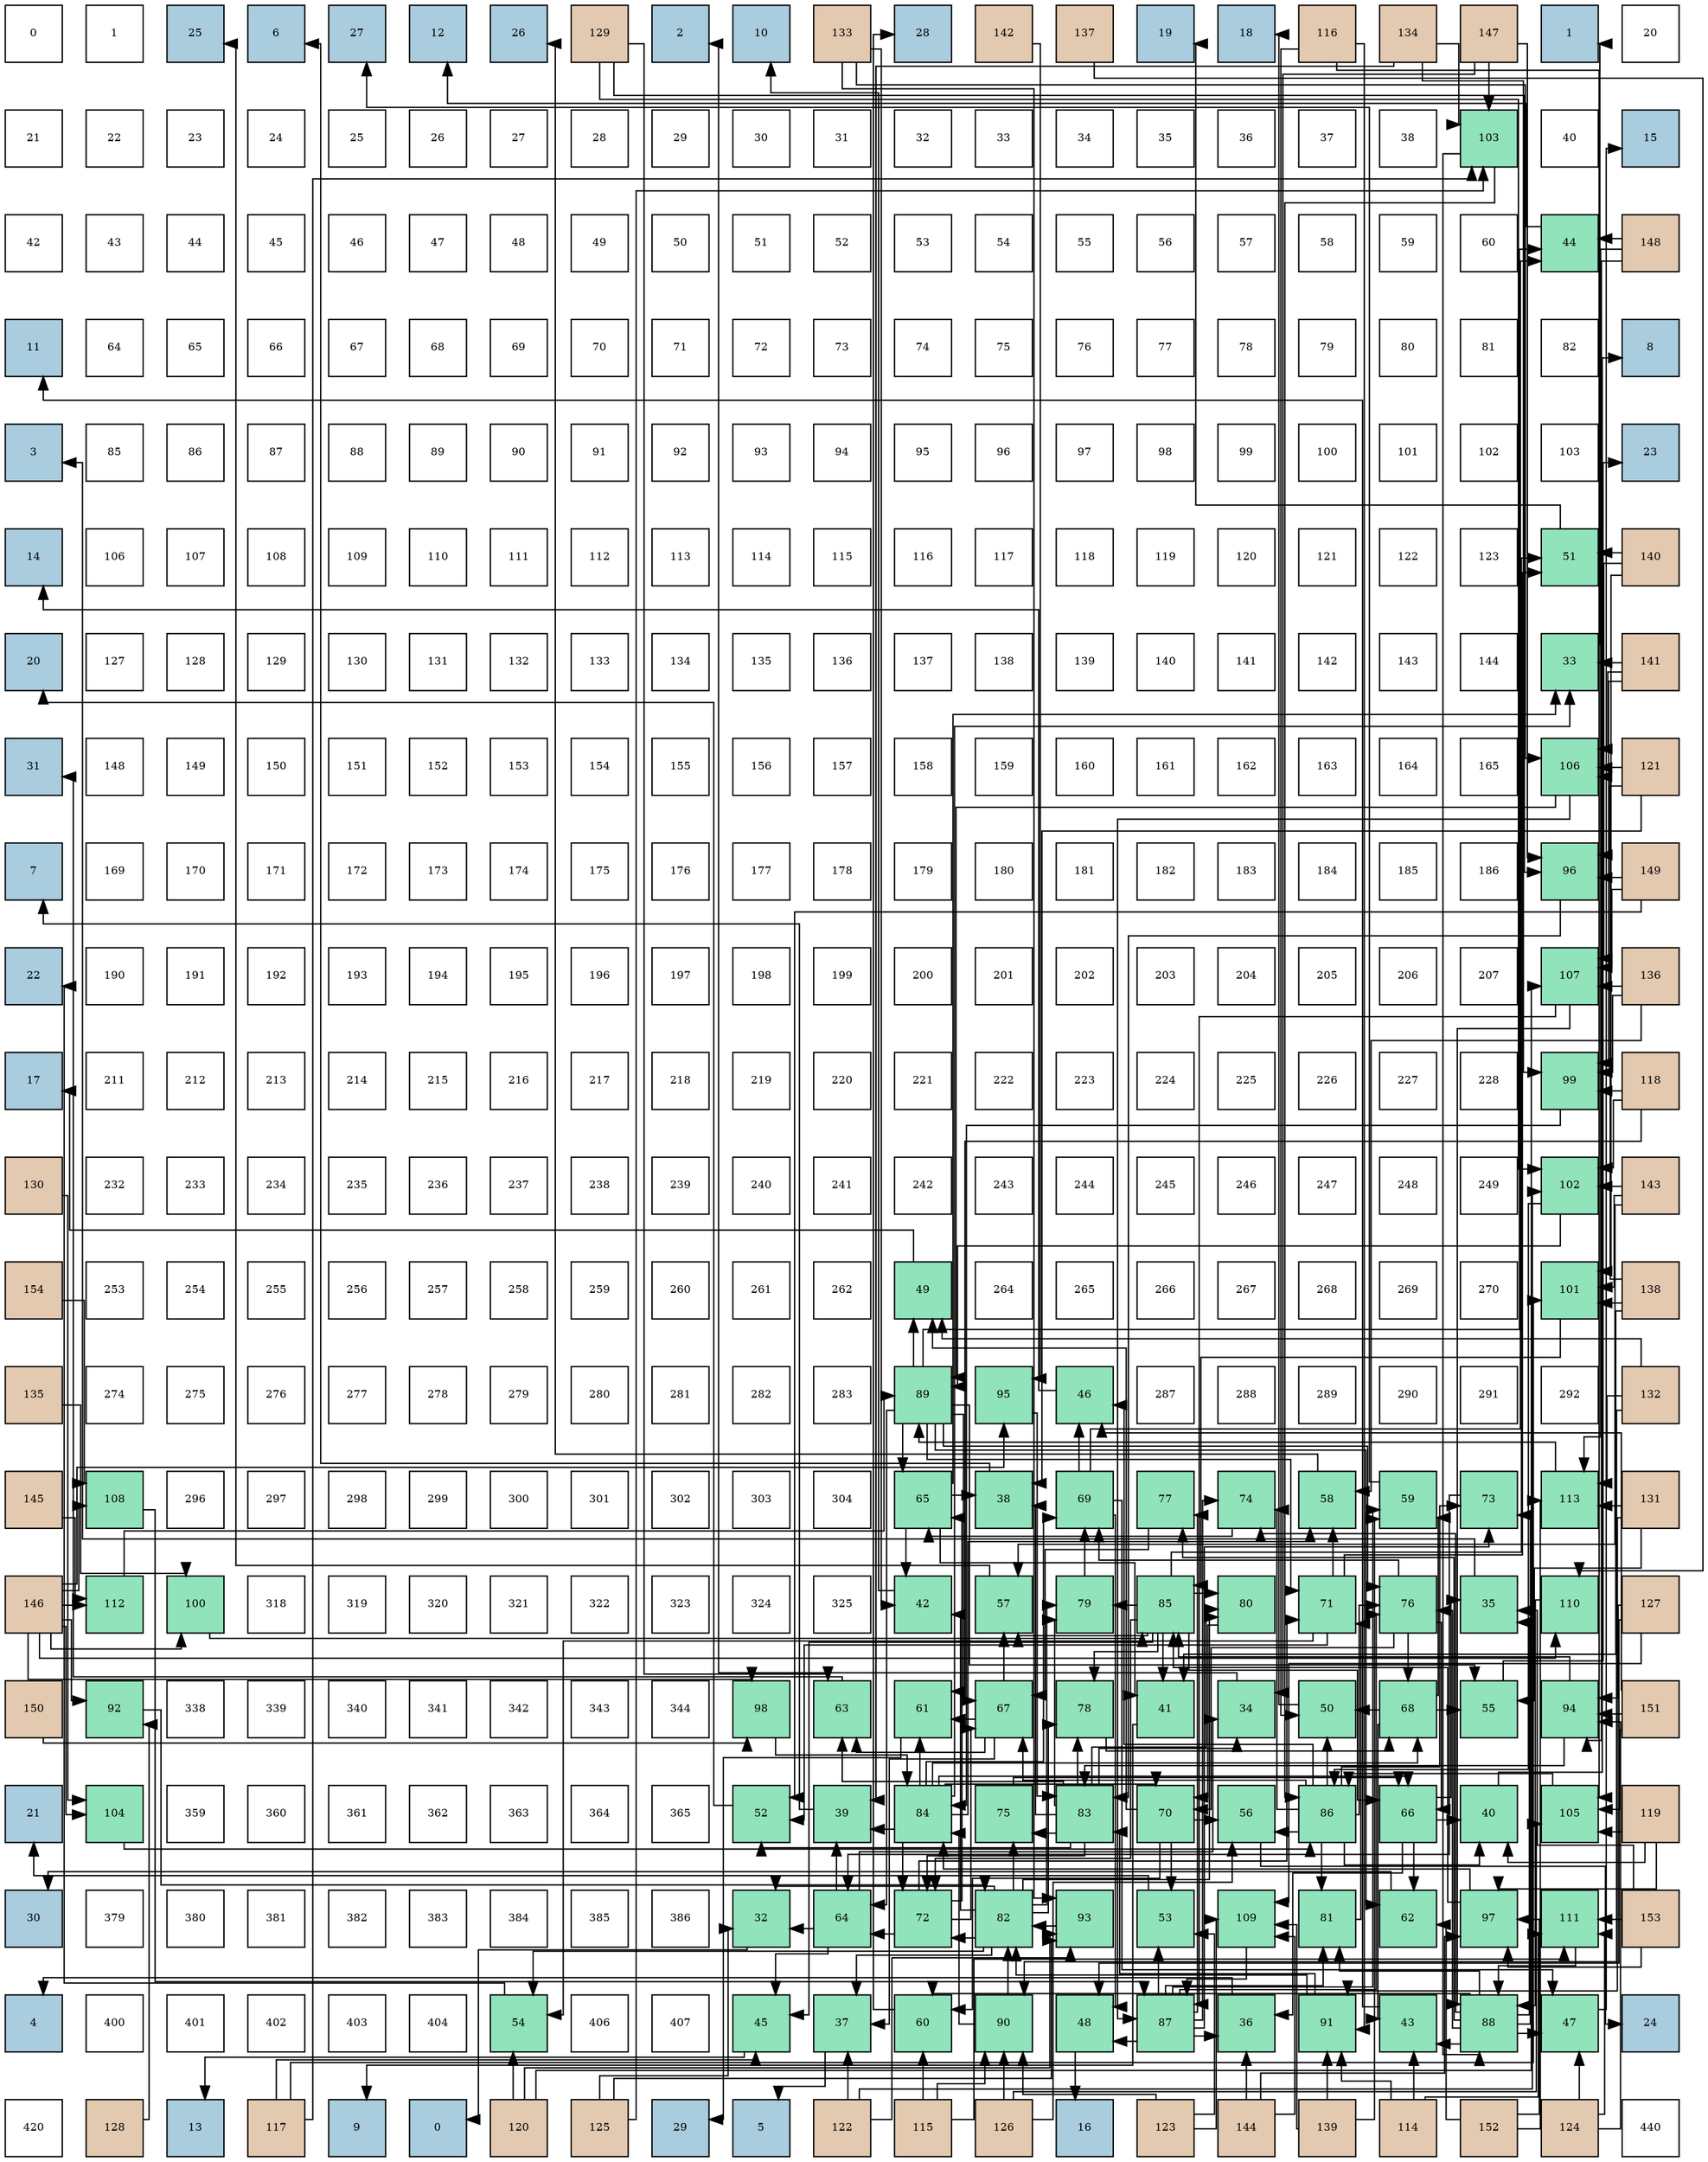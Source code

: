digraph layout{
 rankdir=TB;
 splines=ortho;
 node [style=filled shape=square fixedsize=true width=0.6];
0[label="0", fontsize=8, fillcolor="#ffffff"];
1[label="1", fontsize=8, fillcolor="#ffffff"];
2[label="25", fontsize=8, fillcolor="#a9ccde"];
3[label="6", fontsize=8, fillcolor="#a9ccde"];
4[label="27", fontsize=8, fillcolor="#a9ccde"];
5[label="12", fontsize=8, fillcolor="#a9ccde"];
6[label="26", fontsize=8, fillcolor="#a9ccde"];
7[label="129", fontsize=8, fillcolor="#e3c9af"];
8[label="2", fontsize=8, fillcolor="#a9ccde"];
9[label="10", fontsize=8, fillcolor="#a9ccde"];
10[label="133", fontsize=8, fillcolor="#e3c9af"];
11[label="28", fontsize=8, fillcolor="#a9ccde"];
12[label="142", fontsize=8, fillcolor="#e3c9af"];
13[label="137", fontsize=8, fillcolor="#e3c9af"];
14[label="19", fontsize=8, fillcolor="#a9ccde"];
15[label="18", fontsize=8, fillcolor="#a9ccde"];
16[label="116", fontsize=8, fillcolor="#e3c9af"];
17[label="134", fontsize=8, fillcolor="#e3c9af"];
18[label="147", fontsize=8, fillcolor="#e3c9af"];
19[label="1", fontsize=8, fillcolor="#a9ccde"];
20[label="20", fontsize=8, fillcolor="#ffffff"];
21[label="21", fontsize=8, fillcolor="#ffffff"];
22[label="22", fontsize=8, fillcolor="#ffffff"];
23[label="23", fontsize=8, fillcolor="#ffffff"];
24[label="24", fontsize=8, fillcolor="#ffffff"];
25[label="25", fontsize=8, fillcolor="#ffffff"];
26[label="26", fontsize=8, fillcolor="#ffffff"];
27[label="27", fontsize=8, fillcolor="#ffffff"];
28[label="28", fontsize=8, fillcolor="#ffffff"];
29[label="29", fontsize=8, fillcolor="#ffffff"];
30[label="30", fontsize=8, fillcolor="#ffffff"];
31[label="31", fontsize=8, fillcolor="#ffffff"];
32[label="32", fontsize=8, fillcolor="#ffffff"];
33[label="33", fontsize=8, fillcolor="#ffffff"];
34[label="34", fontsize=8, fillcolor="#ffffff"];
35[label="35", fontsize=8, fillcolor="#ffffff"];
36[label="36", fontsize=8, fillcolor="#ffffff"];
37[label="37", fontsize=8, fillcolor="#ffffff"];
38[label="38", fontsize=8, fillcolor="#ffffff"];
39[label="103", fontsize=8, fillcolor="#91e3bb"];
40[label="40", fontsize=8, fillcolor="#ffffff"];
41[label="15", fontsize=8, fillcolor="#a9ccde"];
42[label="42", fontsize=8, fillcolor="#ffffff"];
43[label="43", fontsize=8, fillcolor="#ffffff"];
44[label="44", fontsize=8, fillcolor="#ffffff"];
45[label="45", fontsize=8, fillcolor="#ffffff"];
46[label="46", fontsize=8, fillcolor="#ffffff"];
47[label="47", fontsize=8, fillcolor="#ffffff"];
48[label="48", fontsize=8, fillcolor="#ffffff"];
49[label="49", fontsize=8, fillcolor="#ffffff"];
50[label="50", fontsize=8, fillcolor="#ffffff"];
51[label="51", fontsize=8, fillcolor="#ffffff"];
52[label="52", fontsize=8, fillcolor="#ffffff"];
53[label="53", fontsize=8, fillcolor="#ffffff"];
54[label="54", fontsize=8, fillcolor="#ffffff"];
55[label="55", fontsize=8, fillcolor="#ffffff"];
56[label="56", fontsize=8, fillcolor="#ffffff"];
57[label="57", fontsize=8, fillcolor="#ffffff"];
58[label="58", fontsize=8, fillcolor="#ffffff"];
59[label="59", fontsize=8, fillcolor="#ffffff"];
60[label="60", fontsize=8, fillcolor="#ffffff"];
61[label="44", fontsize=8, fillcolor="#91e3bb"];
62[label="148", fontsize=8, fillcolor="#e3c9af"];
63[label="11", fontsize=8, fillcolor="#a9ccde"];
64[label="64", fontsize=8, fillcolor="#ffffff"];
65[label="65", fontsize=8, fillcolor="#ffffff"];
66[label="66", fontsize=8, fillcolor="#ffffff"];
67[label="67", fontsize=8, fillcolor="#ffffff"];
68[label="68", fontsize=8, fillcolor="#ffffff"];
69[label="69", fontsize=8, fillcolor="#ffffff"];
70[label="70", fontsize=8, fillcolor="#ffffff"];
71[label="71", fontsize=8, fillcolor="#ffffff"];
72[label="72", fontsize=8, fillcolor="#ffffff"];
73[label="73", fontsize=8, fillcolor="#ffffff"];
74[label="74", fontsize=8, fillcolor="#ffffff"];
75[label="75", fontsize=8, fillcolor="#ffffff"];
76[label="76", fontsize=8, fillcolor="#ffffff"];
77[label="77", fontsize=8, fillcolor="#ffffff"];
78[label="78", fontsize=8, fillcolor="#ffffff"];
79[label="79", fontsize=8, fillcolor="#ffffff"];
80[label="80", fontsize=8, fillcolor="#ffffff"];
81[label="81", fontsize=8, fillcolor="#ffffff"];
82[label="82", fontsize=8, fillcolor="#ffffff"];
83[label="8", fontsize=8, fillcolor="#a9ccde"];
84[label="3", fontsize=8, fillcolor="#a9ccde"];
85[label="85", fontsize=8, fillcolor="#ffffff"];
86[label="86", fontsize=8, fillcolor="#ffffff"];
87[label="87", fontsize=8, fillcolor="#ffffff"];
88[label="88", fontsize=8, fillcolor="#ffffff"];
89[label="89", fontsize=8, fillcolor="#ffffff"];
90[label="90", fontsize=8, fillcolor="#ffffff"];
91[label="91", fontsize=8, fillcolor="#ffffff"];
92[label="92", fontsize=8, fillcolor="#ffffff"];
93[label="93", fontsize=8, fillcolor="#ffffff"];
94[label="94", fontsize=8, fillcolor="#ffffff"];
95[label="95", fontsize=8, fillcolor="#ffffff"];
96[label="96", fontsize=8, fillcolor="#ffffff"];
97[label="97", fontsize=8, fillcolor="#ffffff"];
98[label="98", fontsize=8, fillcolor="#ffffff"];
99[label="99", fontsize=8, fillcolor="#ffffff"];
100[label="100", fontsize=8, fillcolor="#ffffff"];
101[label="101", fontsize=8, fillcolor="#ffffff"];
102[label="102", fontsize=8, fillcolor="#ffffff"];
103[label="103", fontsize=8, fillcolor="#ffffff"];
104[label="23", fontsize=8, fillcolor="#a9ccde"];
105[label="14", fontsize=8, fillcolor="#a9ccde"];
106[label="106", fontsize=8, fillcolor="#ffffff"];
107[label="107", fontsize=8, fillcolor="#ffffff"];
108[label="108", fontsize=8, fillcolor="#ffffff"];
109[label="109", fontsize=8, fillcolor="#ffffff"];
110[label="110", fontsize=8, fillcolor="#ffffff"];
111[label="111", fontsize=8, fillcolor="#ffffff"];
112[label="112", fontsize=8, fillcolor="#ffffff"];
113[label="113", fontsize=8, fillcolor="#ffffff"];
114[label="114", fontsize=8, fillcolor="#ffffff"];
115[label="115", fontsize=8, fillcolor="#ffffff"];
116[label="116", fontsize=8, fillcolor="#ffffff"];
117[label="117", fontsize=8, fillcolor="#ffffff"];
118[label="118", fontsize=8, fillcolor="#ffffff"];
119[label="119", fontsize=8, fillcolor="#ffffff"];
120[label="120", fontsize=8, fillcolor="#ffffff"];
121[label="121", fontsize=8, fillcolor="#ffffff"];
122[label="122", fontsize=8, fillcolor="#ffffff"];
123[label="123", fontsize=8, fillcolor="#ffffff"];
124[label="51", fontsize=8, fillcolor="#91e3bb"];
125[label="140", fontsize=8, fillcolor="#e3c9af"];
126[label="20", fontsize=8, fillcolor="#a9ccde"];
127[label="127", fontsize=8, fillcolor="#ffffff"];
128[label="128", fontsize=8, fillcolor="#ffffff"];
129[label="129", fontsize=8, fillcolor="#ffffff"];
130[label="130", fontsize=8, fillcolor="#ffffff"];
131[label="131", fontsize=8, fillcolor="#ffffff"];
132[label="132", fontsize=8, fillcolor="#ffffff"];
133[label="133", fontsize=8, fillcolor="#ffffff"];
134[label="134", fontsize=8, fillcolor="#ffffff"];
135[label="135", fontsize=8, fillcolor="#ffffff"];
136[label="136", fontsize=8, fillcolor="#ffffff"];
137[label="137", fontsize=8, fillcolor="#ffffff"];
138[label="138", fontsize=8, fillcolor="#ffffff"];
139[label="139", fontsize=8, fillcolor="#ffffff"];
140[label="140", fontsize=8, fillcolor="#ffffff"];
141[label="141", fontsize=8, fillcolor="#ffffff"];
142[label="142", fontsize=8, fillcolor="#ffffff"];
143[label="143", fontsize=8, fillcolor="#ffffff"];
144[label="144", fontsize=8, fillcolor="#ffffff"];
145[label="33", fontsize=8, fillcolor="#91e3bb"];
146[label="141", fontsize=8, fillcolor="#e3c9af"];
147[label="31", fontsize=8, fillcolor="#a9ccde"];
148[label="148", fontsize=8, fillcolor="#ffffff"];
149[label="149", fontsize=8, fillcolor="#ffffff"];
150[label="150", fontsize=8, fillcolor="#ffffff"];
151[label="151", fontsize=8, fillcolor="#ffffff"];
152[label="152", fontsize=8, fillcolor="#ffffff"];
153[label="153", fontsize=8, fillcolor="#ffffff"];
154[label="154", fontsize=8, fillcolor="#ffffff"];
155[label="155", fontsize=8, fillcolor="#ffffff"];
156[label="156", fontsize=8, fillcolor="#ffffff"];
157[label="157", fontsize=8, fillcolor="#ffffff"];
158[label="158", fontsize=8, fillcolor="#ffffff"];
159[label="159", fontsize=8, fillcolor="#ffffff"];
160[label="160", fontsize=8, fillcolor="#ffffff"];
161[label="161", fontsize=8, fillcolor="#ffffff"];
162[label="162", fontsize=8, fillcolor="#ffffff"];
163[label="163", fontsize=8, fillcolor="#ffffff"];
164[label="164", fontsize=8, fillcolor="#ffffff"];
165[label="165", fontsize=8, fillcolor="#ffffff"];
166[label="106", fontsize=8, fillcolor="#91e3bb"];
167[label="121", fontsize=8, fillcolor="#e3c9af"];
168[label="7", fontsize=8, fillcolor="#a9ccde"];
169[label="169", fontsize=8, fillcolor="#ffffff"];
170[label="170", fontsize=8, fillcolor="#ffffff"];
171[label="171", fontsize=8, fillcolor="#ffffff"];
172[label="172", fontsize=8, fillcolor="#ffffff"];
173[label="173", fontsize=8, fillcolor="#ffffff"];
174[label="174", fontsize=8, fillcolor="#ffffff"];
175[label="175", fontsize=8, fillcolor="#ffffff"];
176[label="176", fontsize=8, fillcolor="#ffffff"];
177[label="177", fontsize=8, fillcolor="#ffffff"];
178[label="178", fontsize=8, fillcolor="#ffffff"];
179[label="179", fontsize=8, fillcolor="#ffffff"];
180[label="180", fontsize=8, fillcolor="#ffffff"];
181[label="181", fontsize=8, fillcolor="#ffffff"];
182[label="182", fontsize=8, fillcolor="#ffffff"];
183[label="183", fontsize=8, fillcolor="#ffffff"];
184[label="184", fontsize=8, fillcolor="#ffffff"];
185[label="185", fontsize=8, fillcolor="#ffffff"];
186[label="186", fontsize=8, fillcolor="#ffffff"];
187[label="96", fontsize=8, fillcolor="#91e3bb"];
188[label="149", fontsize=8, fillcolor="#e3c9af"];
189[label="22", fontsize=8, fillcolor="#a9ccde"];
190[label="190", fontsize=8, fillcolor="#ffffff"];
191[label="191", fontsize=8, fillcolor="#ffffff"];
192[label="192", fontsize=8, fillcolor="#ffffff"];
193[label="193", fontsize=8, fillcolor="#ffffff"];
194[label="194", fontsize=8, fillcolor="#ffffff"];
195[label="195", fontsize=8, fillcolor="#ffffff"];
196[label="196", fontsize=8, fillcolor="#ffffff"];
197[label="197", fontsize=8, fillcolor="#ffffff"];
198[label="198", fontsize=8, fillcolor="#ffffff"];
199[label="199", fontsize=8, fillcolor="#ffffff"];
200[label="200", fontsize=8, fillcolor="#ffffff"];
201[label="201", fontsize=8, fillcolor="#ffffff"];
202[label="202", fontsize=8, fillcolor="#ffffff"];
203[label="203", fontsize=8, fillcolor="#ffffff"];
204[label="204", fontsize=8, fillcolor="#ffffff"];
205[label="205", fontsize=8, fillcolor="#ffffff"];
206[label="206", fontsize=8, fillcolor="#ffffff"];
207[label="207", fontsize=8, fillcolor="#ffffff"];
208[label="107", fontsize=8, fillcolor="#91e3bb"];
209[label="136", fontsize=8, fillcolor="#e3c9af"];
210[label="17", fontsize=8, fillcolor="#a9ccde"];
211[label="211", fontsize=8, fillcolor="#ffffff"];
212[label="212", fontsize=8, fillcolor="#ffffff"];
213[label="213", fontsize=8, fillcolor="#ffffff"];
214[label="214", fontsize=8, fillcolor="#ffffff"];
215[label="215", fontsize=8, fillcolor="#ffffff"];
216[label="216", fontsize=8, fillcolor="#ffffff"];
217[label="217", fontsize=8, fillcolor="#ffffff"];
218[label="218", fontsize=8, fillcolor="#ffffff"];
219[label="219", fontsize=8, fillcolor="#ffffff"];
220[label="220", fontsize=8, fillcolor="#ffffff"];
221[label="221", fontsize=8, fillcolor="#ffffff"];
222[label="222", fontsize=8, fillcolor="#ffffff"];
223[label="223", fontsize=8, fillcolor="#ffffff"];
224[label="224", fontsize=8, fillcolor="#ffffff"];
225[label="225", fontsize=8, fillcolor="#ffffff"];
226[label="226", fontsize=8, fillcolor="#ffffff"];
227[label="227", fontsize=8, fillcolor="#ffffff"];
228[label="228", fontsize=8, fillcolor="#ffffff"];
229[label="99", fontsize=8, fillcolor="#91e3bb"];
230[label="118", fontsize=8, fillcolor="#e3c9af"];
231[label="130", fontsize=8, fillcolor="#e3c9af"];
232[label="232", fontsize=8, fillcolor="#ffffff"];
233[label="233", fontsize=8, fillcolor="#ffffff"];
234[label="234", fontsize=8, fillcolor="#ffffff"];
235[label="235", fontsize=8, fillcolor="#ffffff"];
236[label="236", fontsize=8, fillcolor="#ffffff"];
237[label="237", fontsize=8, fillcolor="#ffffff"];
238[label="238", fontsize=8, fillcolor="#ffffff"];
239[label="239", fontsize=8, fillcolor="#ffffff"];
240[label="240", fontsize=8, fillcolor="#ffffff"];
241[label="241", fontsize=8, fillcolor="#ffffff"];
242[label="242", fontsize=8, fillcolor="#ffffff"];
243[label="243", fontsize=8, fillcolor="#ffffff"];
244[label="244", fontsize=8, fillcolor="#ffffff"];
245[label="245", fontsize=8, fillcolor="#ffffff"];
246[label="246", fontsize=8, fillcolor="#ffffff"];
247[label="247", fontsize=8, fillcolor="#ffffff"];
248[label="248", fontsize=8, fillcolor="#ffffff"];
249[label="249", fontsize=8, fillcolor="#ffffff"];
250[label="102", fontsize=8, fillcolor="#91e3bb"];
251[label="143", fontsize=8, fillcolor="#e3c9af"];
252[label="154", fontsize=8, fillcolor="#e3c9af"];
253[label="253", fontsize=8, fillcolor="#ffffff"];
254[label="254", fontsize=8, fillcolor="#ffffff"];
255[label="255", fontsize=8, fillcolor="#ffffff"];
256[label="256", fontsize=8, fillcolor="#ffffff"];
257[label="257", fontsize=8, fillcolor="#ffffff"];
258[label="258", fontsize=8, fillcolor="#ffffff"];
259[label="259", fontsize=8, fillcolor="#ffffff"];
260[label="260", fontsize=8, fillcolor="#ffffff"];
261[label="261", fontsize=8, fillcolor="#ffffff"];
262[label="262", fontsize=8, fillcolor="#ffffff"];
263[label="49", fontsize=8, fillcolor="#91e3bb"];
264[label="264", fontsize=8, fillcolor="#ffffff"];
265[label="265", fontsize=8, fillcolor="#ffffff"];
266[label="266", fontsize=8, fillcolor="#ffffff"];
267[label="267", fontsize=8, fillcolor="#ffffff"];
268[label="268", fontsize=8, fillcolor="#ffffff"];
269[label="269", fontsize=8, fillcolor="#ffffff"];
270[label="270", fontsize=8, fillcolor="#ffffff"];
271[label="101", fontsize=8, fillcolor="#91e3bb"];
272[label="138", fontsize=8, fillcolor="#e3c9af"];
273[label="135", fontsize=8, fillcolor="#e3c9af"];
274[label="274", fontsize=8, fillcolor="#ffffff"];
275[label="275", fontsize=8, fillcolor="#ffffff"];
276[label="276", fontsize=8, fillcolor="#ffffff"];
277[label="277", fontsize=8, fillcolor="#ffffff"];
278[label="278", fontsize=8, fillcolor="#ffffff"];
279[label="279", fontsize=8, fillcolor="#ffffff"];
280[label="280", fontsize=8, fillcolor="#ffffff"];
281[label="281", fontsize=8, fillcolor="#ffffff"];
282[label="282", fontsize=8, fillcolor="#ffffff"];
283[label="283", fontsize=8, fillcolor="#ffffff"];
284[label="89", fontsize=8, fillcolor="#91e3bb"];
285[label="95", fontsize=8, fillcolor="#91e3bb"];
286[label="46", fontsize=8, fillcolor="#91e3bb"];
287[label="287", fontsize=8, fillcolor="#ffffff"];
288[label="288", fontsize=8, fillcolor="#ffffff"];
289[label="289", fontsize=8, fillcolor="#ffffff"];
290[label="290", fontsize=8, fillcolor="#ffffff"];
291[label="291", fontsize=8, fillcolor="#ffffff"];
292[label="292", fontsize=8, fillcolor="#ffffff"];
293[label="132", fontsize=8, fillcolor="#e3c9af"];
294[label="145", fontsize=8, fillcolor="#e3c9af"];
295[label="108", fontsize=8, fillcolor="#91e3bb"];
296[label="296", fontsize=8, fillcolor="#ffffff"];
297[label="297", fontsize=8, fillcolor="#ffffff"];
298[label="298", fontsize=8, fillcolor="#ffffff"];
299[label="299", fontsize=8, fillcolor="#ffffff"];
300[label="300", fontsize=8, fillcolor="#ffffff"];
301[label="301", fontsize=8, fillcolor="#ffffff"];
302[label="302", fontsize=8, fillcolor="#ffffff"];
303[label="303", fontsize=8, fillcolor="#ffffff"];
304[label="304", fontsize=8, fillcolor="#ffffff"];
305[label="65", fontsize=8, fillcolor="#91e3bb"];
306[label="38", fontsize=8, fillcolor="#91e3bb"];
307[label="69", fontsize=8, fillcolor="#91e3bb"];
308[label="77", fontsize=8, fillcolor="#91e3bb"];
309[label="74", fontsize=8, fillcolor="#91e3bb"];
310[label="58", fontsize=8, fillcolor="#91e3bb"];
311[label="59", fontsize=8, fillcolor="#91e3bb"];
312[label="73", fontsize=8, fillcolor="#91e3bb"];
313[label="113", fontsize=8, fillcolor="#91e3bb"];
314[label="131", fontsize=8, fillcolor="#e3c9af"];
315[label="146", fontsize=8, fillcolor="#e3c9af"];
316[label="112", fontsize=8, fillcolor="#91e3bb"];
317[label="100", fontsize=8, fillcolor="#91e3bb"];
318[label="318", fontsize=8, fillcolor="#ffffff"];
319[label="319", fontsize=8, fillcolor="#ffffff"];
320[label="320", fontsize=8, fillcolor="#ffffff"];
321[label="321", fontsize=8, fillcolor="#ffffff"];
322[label="322", fontsize=8, fillcolor="#ffffff"];
323[label="323", fontsize=8, fillcolor="#ffffff"];
324[label="324", fontsize=8, fillcolor="#ffffff"];
325[label="325", fontsize=8, fillcolor="#ffffff"];
326[label="42", fontsize=8, fillcolor="#91e3bb"];
327[label="57", fontsize=8, fillcolor="#91e3bb"];
328[label="79", fontsize=8, fillcolor="#91e3bb"];
329[label="85", fontsize=8, fillcolor="#91e3bb"];
330[label="80", fontsize=8, fillcolor="#91e3bb"];
331[label="71", fontsize=8, fillcolor="#91e3bb"];
332[label="76", fontsize=8, fillcolor="#91e3bb"];
333[label="35", fontsize=8, fillcolor="#91e3bb"];
334[label="110", fontsize=8, fillcolor="#91e3bb"];
335[label="127", fontsize=8, fillcolor="#e3c9af"];
336[label="150", fontsize=8, fillcolor="#e3c9af"];
337[label="92", fontsize=8, fillcolor="#91e3bb"];
338[label="338", fontsize=8, fillcolor="#ffffff"];
339[label="339", fontsize=8, fillcolor="#ffffff"];
340[label="340", fontsize=8, fillcolor="#ffffff"];
341[label="341", fontsize=8, fillcolor="#ffffff"];
342[label="342", fontsize=8, fillcolor="#ffffff"];
343[label="343", fontsize=8, fillcolor="#ffffff"];
344[label="344", fontsize=8, fillcolor="#ffffff"];
345[label="98", fontsize=8, fillcolor="#91e3bb"];
346[label="63", fontsize=8, fillcolor="#91e3bb"];
347[label="61", fontsize=8, fillcolor="#91e3bb"];
348[label="67", fontsize=8, fillcolor="#91e3bb"];
349[label="78", fontsize=8, fillcolor="#91e3bb"];
350[label="41", fontsize=8, fillcolor="#91e3bb"];
351[label="34", fontsize=8, fillcolor="#91e3bb"];
352[label="50", fontsize=8, fillcolor="#91e3bb"];
353[label="68", fontsize=8, fillcolor="#91e3bb"];
354[label="55", fontsize=8, fillcolor="#91e3bb"];
355[label="94", fontsize=8, fillcolor="#91e3bb"];
356[label="151", fontsize=8, fillcolor="#e3c9af"];
357[label="21", fontsize=8, fillcolor="#a9ccde"];
358[label="104", fontsize=8, fillcolor="#91e3bb"];
359[label="359", fontsize=8, fillcolor="#ffffff"];
360[label="360", fontsize=8, fillcolor="#ffffff"];
361[label="361", fontsize=8, fillcolor="#ffffff"];
362[label="362", fontsize=8, fillcolor="#ffffff"];
363[label="363", fontsize=8, fillcolor="#ffffff"];
364[label="364", fontsize=8, fillcolor="#ffffff"];
365[label="365", fontsize=8, fillcolor="#ffffff"];
366[label="52", fontsize=8, fillcolor="#91e3bb"];
367[label="39", fontsize=8, fillcolor="#91e3bb"];
368[label="84", fontsize=8, fillcolor="#91e3bb"];
369[label="75", fontsize=8, fillcolor="#91e3bb"];
370[label="83", fontsize=8, fillcolor="#91e3bb"];
371[label="70", fontsize=8, fillcolor="#91e3bb"];
372[label="56", fontsize=8, fillcolor="#91e3bb"];
373[label="86", fontsize=8, fillcolor="#91e3bb"];
374[label="66", fontsize=8, fillcolor="#91e3bb"];
375[label="40", fontsize=8, fillcolor="#91e3bb"];
376[label="105", fontsize=8, fillcolor="#91e3bb"];
377[label="119", fontsize=8, fillcolor="#e3c9af"];
378[label="30", fontsize=8, fillcolor="#a9ccde"];
379[label="379", fontsize=8, fillcolor="#ffffff"];
380[label="380", fontsize=8, fillcolor="#ffffff"];
381[label="381", fontsize=8, fillcolor="#ffffff"];
382[label="382", fontsize=8, fillcolor="#ffffff"];
383[label="383", fontsize=8, fillcolor="#ffffff"];
384[label="384", fontsize=8, fillcolor="#ffffff"];
385[label="385", fontsize=8, fillcolor="#ffffff"];
386[label="386", fontsize=8, fillcolor="#ffffff"];
387[label="32", fontsize=8, fillcolor="#91e3bb"];
388[label="64", fontsize=8, fillcolor="#91e3bb"];
389[label="72", fontsize=8, fillcolor="#91e3bb"];
390[label="82", fontsize=8, fillcolor="#91e3bb"];
391[label="93", fontsize=8, fillcolor="#91e3bb"];
392[label="53", fontsize=8, fillcolor="#91e3bb"];
393[label="109", fontsize=8, fillcolor="#91e3bb"];
394[label="81", fontsize=8, fillcolor="#91e3bb"];
395[label="62", fontsize=8, fillcolor="#91e3bb"];
396[label="97", fontsize=8, fillcolor="#91e3bb"];
397[label="111", fontsize=8, fillcolor="#91e3bb"];
398[label="153", fontsize=8, fillcolor="#e3c9af"];
399[label="4", fontsize=8, fillcolor="#a9ccde"];
400[label="400", fontsize=8, fillcolor="#ffffff"];
401[label="401", fontsize=8, fillcolor="#ffffff"];
402[label="402", fontsize=8, fillcolor="#ffffff"];
403[label="403", fontsize=8, fillcolor="#ffffff"];
404[label="404", fontsize=8, fillcolor="#ffffff"];
405[label="54", fontsize=8, fillcolor="#91e3bb"];
406[label="406", fontsize=8, fillcolor="#ffffff"];
407[label="407", fontsize=8, fillcolor="#ffffff"];
408[label="45", fontsize=8, fillcolor="#91e3bb"];
409[label="37", fontsize=8, fillcolor="#91e3bb"];
410[label="60", fontsize=8, fillcolor="#91e3bb"];
411[label="90", fontsize=8, fillcolor="#91e3bb"];
412[label="48", fontsize=8, fillcolor="#91e3bb"];
413[label="87", fontsize=8, fillcolor="#91e3bb"];
414[label="36", fontsize=8, fillcolor="#91e3bb"];
415[label="91", fontsize=8, fillcolor="#91e3bb"];
416[label="43", fontsize=8, fillcolor="#91e3bb"];
417[label="88", fontsize=8, fillcolor="#91e3bb"];
418[label="47", fontsize=8, fillcolor="#91e3bb"];
419[label="24", fontsize=8, fillcolor="#a9ccde"];
420[label="420", fontsize=8, fillcolor="#ffffff"];
421[label="128", fontsize=8, fillcolor="#e3c9af"];
422[label="13", fontsize=8, fillcolor="#a9ccde"];
423[label="117", fontsize=8, fillcolor="#e3c9af"];
424[label="9", fontsize=8, fillcolor="#a9ccde"];
425[label="0", fontsize=8, fillcolor="#a9ccde"];
426[label="120", fontsize=8, fillcolor="#e3c9af"];
427[label="125", fontsize=8, fillcolor="#e3c9af"];
428[label="29", fontsize=8, fillcolor="#a9ccde"];
429[label="5", fontsize=8, fillcolor="#a9ccde"];
430[label="122", fontsize=8, fillcolor="#e3c9af"];
431[label="115", fontsize=8, fillcolor="#e3c9af"];
432[label="126", fontsize=8, fillcolor="#e3c9af"];
433[label="16", fontsize=8, fillcolor="#a9ccde"];
434[label="123", fontsize=8, fillcolor="#e3c9af"];
435[label="144", fontsize=8, fillcolor="#e3c9af"];
436[label="139", fontsize=8, fillcolor="#e3c9af"];
437[label="114", fontsize=8, fillcolor="#e3c9af"];
438[label="152", fontsize=8, fillcolor="#e3c9af"];
439[label="124", fontsize=8, fillcolor="#e3c9af"];
440[label="440", fontsize=8, fillcolor="#ffffff"];
edge [constraint=false, style=vis];387 -> 425;
145 -> 19;
351 -> 8;
333 -> 84;
414 -> 399;
409 -> 429;
306 -> 3;
367 -> 168;
375 -> 83;
350 -> 424;
326 -> 9;
416 -> 63;
61 -> 5;
408 -> 422;
286 -> 105;
418 -> 41;
412 -> 433;
263 -> 210;
352 -> 15;
124 -> 14;
366 -> 126;
392 -> 357;
405 -> 189;
354 -> 104;
372 -> 419;
327 -> 2;
310 -> 6;
311 -> 4;
410 -> 11;
347 -> 428;
395 -> 378;
346 -> 147;
388 -> 387;
388 -> 351;
388 -> 367;
388 -> 408;
305 -> 145;
305 -> 306;
305 -> 350;
305 -> 326;
374 -> 333;
374 -> 414;
374 -> 375;
374 -> 395;
348 -> 409;
348 -> 327;
348 -> 347;
348 -> 346;
353 -> 416;
353 -> 352;
353 -> 354;
353 -> 311;
307 -> 61;
307 -> 286;
307 -> 418;
307 -> 412;
371 -> 263;
371 -> 392;
371 -> 372;
371 -> 410;
331 -> 124;
331 -> 366;
331 -> 405;
331 -> 310;
389 -> 388;
389 -> 305;
389 -> 348;
389 -> 331;
312 -> 388;
309 -> 305;
369 -> 374;
332 -> 374;
332 -> 353;
332 -> 307;
332 -> 371;
308 -> 348;
349 -> 353;
328 -> 307;
330 -> 371;
394 -> 331;
390 -> 387;
390 -> 409;
390 -> 326;
390 -> 405;
390 -> 389;
390 -> 369;
390 -> 349;
390 -> 328;
390 -> 330;
370 -> 351;
370 -> 306;
370 -> 366;
370 -> 346;
370 -> 389;
370 -> 369;
370 -> 349;
370 -> 328;
370 -> 330;
368 -> 145;
368 -> 367;
368 -> 310;
368 -> 347;
368 -> 374;
368 -> 353;
368 -> 307;
368 -> 371;
368 -> 389;
329 -> 350;
329 -> 408;
329 -> 124;
329 -> 327;
329 -> 374;
329 -> 389;
329 -> 349;
329 -> 328;
329 -> 330;
373 -> 375;
373 -> 286;
373 -> 352;
373 -> 372;
373 -> 348;
373 -> 312;
373 -> 309;
373 -> 332;
373 -> 394;
413 -> 414;
413 -> 412;
413 -> 392;
413 -> 311;
413 -> 312;
413 -> 309;
413 -> 332;
413 -> 308;
413 -> 394;
417 -> 333;
417 -> 416;
417 -> 418;
417 -> 410;
417 -> 312;
417 -> 309;
417 -> 332;
417 -> 308;
417 -> 394;
284 -> 61;
284 -> 263;
284 -> 354;
284 -> 395;
284 -> 388;
284 -> 305;
284 -> 348;
284 -> 331;
284 -> 332;
411 -> 390;
411 -> 368;
415 -> 390;
415 -> 370;
337 -> 390;
391 -> 390;
355 -> 370;
355 -> 329;
285 -> 370;
187 -> 370;
396 -> 368;
396 -> 329;
345 -> 368;
229 -> 368;
317 -> 329;
271 -> 329;
250 -> 373;
250 -> 284;
39 -> 373;
39 -> 417;
358 -> 373;
376 -> 373;
166 -> 413;
166 -> 284;
208 -> 413;
208 -> 417;
295 -> 413;
393 -> 413;
334 -> 417;
397 -> 417;
316 -> 284;
313 -> 284;
437 -> 416;
437 -> 415;
437 -> 397;
431 -> 410;
431 -> 411;
431 -> 397;
16 -> 352;
16 -> 415;
16 -> 376;
423 -> 408;
423 -> 271;
423 -> 39;
230 -> 347;
230 -> 229;
230 -> 250;
377 -> 375;
377 -> 396;
377 -> 376;
426 -> 405;
426 -> 391;
426 -> 208;
167 -> 306;
167 -> 187;
167 -> 166;
430 -> 409;
430 -> 391;
430 -> 250;
434 -> 392;
434 -> 411;
434 -> 393;
439 -> 418;
439 -> 355;
439 -> 397;
427 -> 387;
427 -> 391;
427 -> 39;
432 -> 372;
432 -> 411;
432 -> 376;
335 -> 412;
335 -> 355;
335 -> 393;
421 -> 337;
7 -> 346;
7 -> 187;
7 -> 250;
231 -> 358;
314 -> 354;
314 -> 415;
314 -> 313;
293 -> 263;
293 -> 411;
293 -> 313;
10 -> 326;
10 -> 391;
10 -> 166;
17 -> 367;
17 -> 229;
17 -> 39;
273 -> 317;
209 -> 310;
209 -> 229;
209 -> 208;
13 -> 334;
272 -> 350;
272 -> 271;
272 -> 166;
436 -> 311;
436 -> 415;
436 -> 393;
125 -> 124;
125 -> 271;
125 -> 208;
146 -> 145;
146 -> 229;
146 -> 166;
12 -> 285;
251 -> 327;
251 -> 271;
251 -> 250;
435 -> 414;
435 -> 396;
435 -> 393;
294 -> 316;
315 -> 337;
315 -> 285;
315 -> 345;
315 -> 317;
315 -> 358;
315 -> 295;
315 -> 334;
315 -> 316;
18 -> 351;
18 -> 187;
18 -> 39;
62 -> 61;
62 -> 355;
62 -> 313;
188 -> 366;
188 -> 187;
188 -> 208;
336 -> 345;
356 -> 286;
356 -> 355;
356 -> 376;
438 -> 395;
438 -> 396;
438 -> 313;
398 -> 333;
398 -> 396;
398 -> 397;
252 -> 295;
edge [constraint=true, style=invis];
0 -> 21 -> 42 -> 63 -> 84 -> 105 -> 126 -> 147 -> 168 -> 189 -> 210 -> 231 -> 252 -> 273 -> 294 -> 315 -> 336 -> 357 -> 378 -> 399 -> 420;
1 -> 22 -> 43 -> 64 -> 85 -> 106 -> 127 -> 148 -> 169 -> 190 -> 211 -> 232 -> 253 -> 274 -> 295 -> 316 -> 337 -> 358 -> 379 -> 400 -> 421;
2 -> 23 -> 44 -> 65 -> 86 -> 107 -> 128 -> 149 -> 170 -> 191 -> 212 -> 233 -> 254 -> 275 -> 296 -> 317 -> 338 -> 359 -> 380 -> 401 -> 422;
3 -> 24 -> 45 -> 66 -> 87 -> 108 -> 129 -> 150 -> 171 -> 192 -> 213 -> 234 -> 255 -> 276 -> 297 -> 318 -> 339 -> 360 -> 381 -> 402 -> 423;
4 -> 25 -> 46 -> 67 -> 88 -> 109 -> 130 -> 151 -> 172 -> 193 -> 214 -> 235 -> 256 -> 277 -> 298 -> 319 -> 340 -> 361 -> 382 -> 403 -> 424;
5 -> 26 -> 47 -> 68 -> 89 -> 110 -> 131 -> 152 -> 173 -> 194 -> 215 -> 236 -> 257 -> 278 -> 299 -> 320 -> 341 -> 362 -> 383 -> 404 -> 425;
6 -> 27 -> 48 -> 69 -> 90 -> 111 -> 132 -> 153 -> 174 -> 195 -> 216 -> 237 -> 258 -> 279 -> 300 -> 321 -> 342 -> 363 -> 384 -> 405 -> 426;
7 -> 28 -> 49 -> 70 -> 91 -> 112 -> 133 -> 154 -> 175 -> 196 -> 217 -> 238 -> 259 -> 280 -> 301 -> 322 -> 343 -> 364 -> 385 -> 406 -> 427;
8 -> 29 -> 50 -> 71 -> 92 -> 113 -> 134 -> 155 -> 176 -> 197 -> 218 -> 239 -> 260 -> 281 -> 302 -> 323 -> 344 -> 365 -> 386 -> 407 -> 428;
9 -> 30 -> 51 -> 72 -> 93 -> 114 -> 135 -> 156 -> 177 -> 198 -> 219 -> 240 -> 261 -> 282 -> 303 -> 324 -> 345 -> 366 -> 387 -> 408 -> 429;
10 -> 31 -> 52 -> 73 -> 94 -> 115 -> 136 -> 157 -> 178 -> 199 -> 220 -> 241 -> 262 -> 283 -> 304 -> 325 -> 346 -> 367 -> 388 -> 409 -> 430;
11 -> 32 -> 53 -> 74 -> 95 -> 116 -> 137 -> 158 -> 179 -> 200 -> 221 -> 242 -> 263 -> 284 -> 305 -> 326 -> 347 -> 368 -> 389 -> 410 -> 431;
12 -> 33 -> 54 -> 75 -> 96 -> 117 -> 138 -> 159 -> 180 -> 201 -> 222 -> 243 -> 264 -> 285 -> 306 -> 327 -> 348 -> 369 -> 390 -> 411 -> 432;
13 -> 34 -> 55 -> 76 -> 97 -> 118 -> 139 -> 160 -> 181 -> 202 -> 223 -> 244 -> 265 -> 286 -> 307 -> 328 -> 349 -> 370 -> 391 -> 412 -> 433;
14 -> 35 -> 56 -> 77 -> 98 -> 119 -> 140 -> 161 -> 182 -> 203 -> 224 -> 245 -> 266 -> 287 -> 308 -> 329 -> 350 -> 371 -> 392 -> 413 -> 434;
15 -> 36 -> 57 -> 78 -> 99 -> 120 -> 141 -> 162 -> 183 -> 204 -> 225 -> 246 -> 267 -> 288 -> 309 -> 330 -> 351 -> 372 -> 393 -> 414 -> 435;
16 -> 37 -> 58 -> 79 -> 100 -> 121 -> 142 -> 163 -> 184 -> 205 -> 226 -> 247 -> 268 -> 289 -> 310 -> 331 -> 352 -> 373 -> 394 -> 415 -> 436;
17 -> 38 -> 59 -> 80 -> 101 -> 122 -> 143 -> 164 -> 185 -> 206 -> 227 -> 248 -> 269 -> 290 -> 311 -> 332 -> 353 -> 374 -> 395 -> 416 -> 437;
18 -> 39 -> 60 -> 81 -> 102 -> 123 -> 144 -> 165 -> 186 -> 207 -> 228 -> 249 -> 270 -> 291 -> 312 -> 333 -> 354 -> 375 -> 396 -> 417 -> 438;
19 -> 40 -> 61 -> 82 -> 103 -> 124 -> 145 -> 166 -> 187 -> 208 -> 229 -> 250 -> 271 -> 292 -> 313 -> 334 -> 355 -> 376 -> 397 -> 418 -> 439;
20 -> 41 -> 62 -> 83 -> 104 -> 125 -> 146 -> 167 -> 188 -> 209 -> 230 -> 251 -> 272 -> 293 -> 314 -> 335 -> 356 -> 377 -> 398 -> 419 -> 440;
rank = same {0 -> 1 -> 2 -> 3 -> 4 -> 5 -> 6 -> 7 -> 8 -> 9 -> 10 -> 11 -> 12 -> 13 -> 14 -> 15 -> 16 -> 17 -> 18 -> 19 -> 20};
rank = same {21 -> 22 -> 23 -> 24 -> 25 -> 26 -> 27 -> 28 -> 29 -> 30 -> 31 -> 32 -> 33 -> 34 -> 35 -> 36 -> 37 -> 38 -> 39 -> 40 -> 41};
rank = same {42 -> 43 -> 44 -> 45 -> 46 -> 47 -> 48 -> 49 -> 50 -> 51 -> 52 -> 53 -> 54 -> 55 -> 56 -> 57 -> 58 -> 59 -> 60 -> 61 -> 62};
rank = same {63 -> 64 -> 65 -> 66 -> 67 -> 68 -> 69 -> 70 -> 71 -> 72 -> 73 -> 74 -> 75 -> 76 -> 77 -> 78 -> 79 -> 80 -> 81 -> 82 -> 83};
rank = same {84 -> 85 -> 86 -> 87 -> 88 -> 89 -> 90 -> 91 -> 92 -> 93 -> 94 -> 95 -> 96 -> 97 -> 98 -> 99 -> 100 -> 101 -> 102 -> 103 -> 104};
rank = same {105 -> 106 -> 107 -> 108 -> 109 -> 110 -> 111 -> 112 -> 113 -> 114 -> 115 -> 116 -> 117 -> 118 -> 119 -> 120 -> 121 -> 122 -> 123 -> 124 -> 125};
rank = same {126 -> 127 -> 128 -> 129 -> 130 -> 131 -> 132 -> 133 -> 134 -> 135 -> 136 -> 137 -> 138 -> 139 -> 140 -> 141 -> 142 -> 143 -> 144 -> 145 -> 146};
rank = same {147 -> 148 -> 149 -> 150 -> 151 -> 152 -> 153 -> 154 -> 155 -> 156 -> 157 -> 158 -> 159 -> 160 -> 161 -> 162 -> 163 -> 164 -> 165 -> 166 -> 167};
rank = same {168 -> 169 -> 170 -> 171 -> 172 -> 173 -> 174 -> 175 -> 176 -> 177 -> 178 -> 179 -> 180 -> 181 -> 182 -> 183 -> 184 -> 185 -> 186 -> 187 -> 188};
rank = same {189 -> 190 -> 191 -> 192 -> 193 -> 194 -> 195 -> 196 -> 197 -> 198 -> 199 -> 200 -> 201 -> 202 -> 203 -> 204 -> 205 -> 206 -> 207 -> 208 -> 209};
rank = same {210 -> 211 -> 212 -> 213 -> 214 -> 215 -> 216 -> 217 -> 218 -> 219 -> 220 -> 221 -> 222 -> 223 -> 224 -> 225 -> 226 -> 227 -> 228 -> 229 -> 230};
rank = same {231 -> 232 -> 233 -> 234 -> 235 -> 236 -> 237 -> 238 -> 239 -> 240 -> 241 -> 242 -> 243 -> 244 -> 245 -> 246 -> 247 -> 248 -> 249 -> 250 -> 251};
rank = same {252 -> 253 -> 254 -> 255 -> 256 -> 257 -> 258 -> 259 -> 260 -> 261 -> 262 -> 263 -> 264 -> 265 -> 266 -> 267 -> 268 -> 269 -> 270 -> 271 -> 272};
rank = same {273 -> 274 -> 275 -> 276 -> 277 -> 278 -> 279 -> 280 -> 281 -> 282 -> 283 -> 284 -> 285 -> 286 -> 287 -> 288 -> 289 -> 290 -> 291 -> 292 -> 293};
rank = same {294 -> 295 -> 296 -> 297 -> 298 -> 299 -> 300 -> 301 -> 302 -> 303 -> 304 -> 305 -> 306 -> 307 -> 308 -> 309 -> 310 -> 311 -> 312 -> 313 -> 314};
rank = same {315 -> 316 -> 317 -> 318 -> 319 -> 320 -> 321 -> 322 -> 323 -> 324 -> 325 -> 326 -> 327 -> 328 -> 329 -> 330 -> 331 -> 332 -> 333 -> 334 -> 335};
rank = same {336 -> 337 -> 338 -> 339 -> 340 -> 341 -> 342 -> 343 -> 344 -> 345 -> 346 -> 347 -> 348 -> 349 -> 350 -> 351 -> 352 -> 353 -> 354 -> 355 -> 356};
rank = same {357 -> 358 -> 359 -> 360 -> 361 -> 362 -> 363 -> 364 -> 365 -> 366 -> 367 -> 368 -> 369 -> 370 -> 371 -> 372 -> 373 -> 374 -> 375 -> 376 -> 377};
rank = same {378 -> 379 -> 380 -> 381 -> 382 -> 383 -> 384 -> 385 -> 386 -> 387 -> 388 -> 389 -> 390 -> 391 -> 392 -> 393 -> 394 -> 395 -> 396 -> 397 -> 398};
rank = same {399 -> 400 -> 401 -> 402 -> 403 -> 404 -> 405 -> 406 -> 407 -> 408 -> 409 -> 410 -> 411 -> 412 -> 413 -> 414 -> 415 -> 416 -> 417 -> 418 -> 419};
rank = same {420 -> 421 -> 422 -> 423 -> 424 -> 425 -> 426 -> 427 -> 428 -> 429 -> 430 -> 431 -> 432 -> 433 -> 434 -> 435 -> 436 -> 437 -> 438 -> 439 -> 440};
}